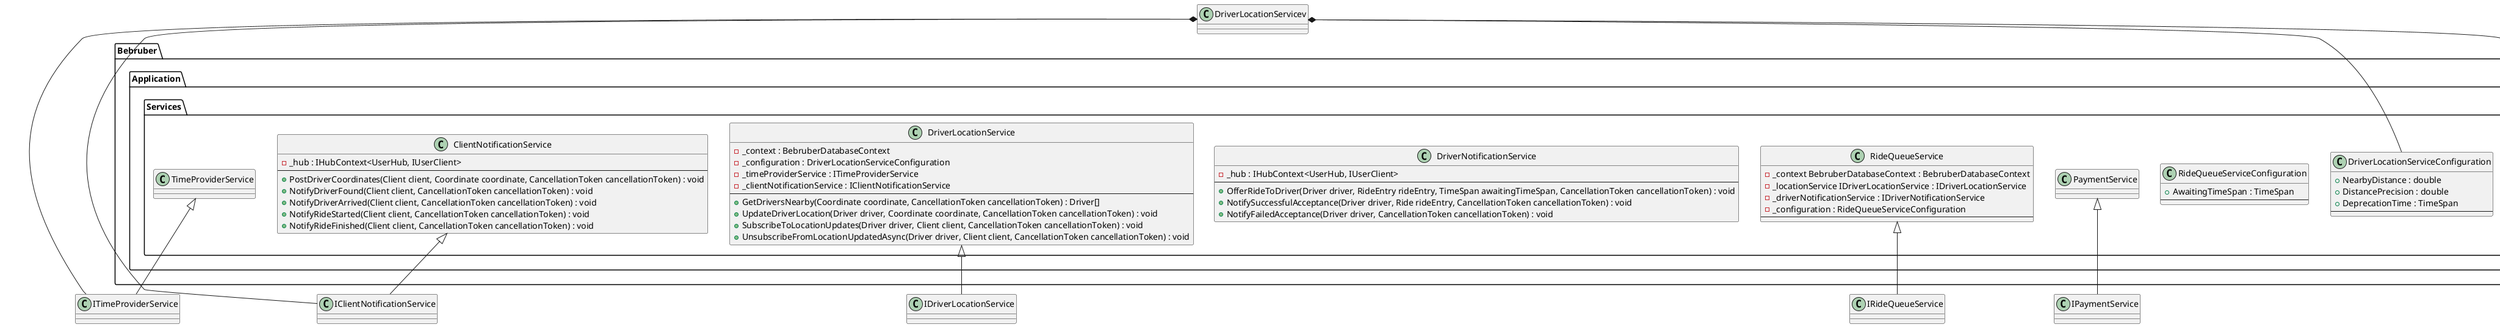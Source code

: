 @startuml Structure
'https://plantuml.com/class-diagram

package Bebruber.Application.Services
{
    class DriverLocationServiceConfiguration
    {
        +NearbyDistance : double
        +DistancePrecision : double
        +DeprecationTime : TimeSpan
        ---
    }

    class RideQueueServiceConfiguration
    {
        +AwaitingTimeSpan : TimeSpan
        ---
    }

    class ClientNotificationService
    {
        -_hub : IHubContext<UserHub, IUserClient>
        ---
        +PostDriverCoordinates(Client client, Coordinate coordinate, CancellationToken cancellationToken) : void
        +NotifyDriverFound(Client client, CancellationToken cancellationToken) : void
        +NotifyDriverArrived(Client client, CancellationToken cancellationToken) : void
        +NotifyRideStarted(Client client, CancellationToken cancellationToken) : void
        +NotifyRideFinished(Client client, CancellationToken cancellationToken) : void
    }

    class DriverLocationService
    {
        -_context : BebruberDatabaseContext
        -_configuration : DriverLocationServiceConfiguration
        -_timeProviderService : ITimeProviderService
        -_clientNotificationService : IClientNotificationService
        ---
        +GetDriversNearby(Coordinate coordinate, CancellationToken cancellationToken) : Driver[]
        +UpdateDriverLocation(Driver driver, Coordinate coordinate, CancellationToken cancellationToken) : void
        +SubscribeToLocationUpdates(Driver driver, Client client, CancellationToken cancellationToken) : void
        +UnsubscribeFromLocationUpdatedAsync(Driver driver, Client client, CancellationToken cancellationToken) : void
    }

    class DriverNotificationService
    {
        -_hub : IHubContext<UserHub, IUserClient>
        ---
        +OfferRideToDriver(Driver driver, RideEntry rideEntry, TimeSpan awaitingTimeSpan, CancellationToken cancellationToken) : void
        +NotifySuccessfulAcceptance(Driver driver, Ride rideEntry, CancellationToken cancellationToken) : void
        +NotifyFailedAcceptance(Driver driver, CancellationToken cancellationToken) : void
    }

    class RideQueueService
    {
        -_context BebruberDatabaseContext : BebruberDatabaseContext
        -_locationService IDriverLocationService : IDriverLocationService
        -_driverNotificationService : IDriverNotificationService
        -_configuration : RideQueueServiceConfiguration
        ---
    }

    class PaymentService
    {
    }

    class TimeProviderService
    {
    }
}

TimeProviderService <|-- ITimeProviderService
ClientNotificationService <|-- IClientNotificationService
DriverLocationService <|-- IDriverLocationService
RideQueueService <|-- IRideQueueService
PaymentService <|-- IPaymentService

DriverLocationServicev *-- BebruberDatabaseContext
DriverLocationServicev *-- DriverLocationServiceConfiguration
DriverLocationServicev *-- ITimeProviderService
DriverLocationServicev *-- IClientNotificationService

@enduml
